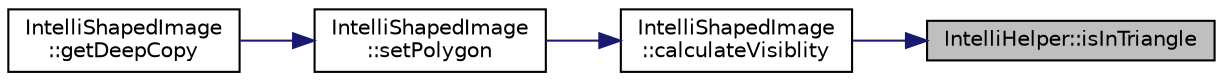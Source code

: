 digraph "IntelliHelper::isInTriangle"
{
 // LATEX_PDF_SIZE
  edge [fontname="Helvetica",fontsize="10",labelfontname="Helvetica",labelfontsize="10"];
  node [fontname="Helvetica",fontsize="10",shape=record];
  rankdir="RL";
  Node1 [label="IntelliHelper::isInTriangle",height=0.2,width=0.4,color="black", fillcolor="grey75", style="filled", fontcolor="black",tooltip=" "];
  Node1 -> Node2 [dir="back",color="midnightblue",fontsize="10",style="solid",fontname="Helvetica"];
  Node2 [label="IntelliShapedImage\l::calculateVisiblity",height=0.2,width=0.4,color="black", fillcolor="white", style="filled",URL="$class_intelli_shaped_image.html#a0221d93c3c8990f7dab332454cc21f50",tooltip=" "];
  Node2 -> Node3 [dir="back",color="midnightblue",fontsize="10",style="solid",fontname="Helvetica"];
  Node3 [label="IntelliShapedImage\l::setPolygon",height=0.2,width=0.4,color="black", fillcolor="white", style="filled",URL="$class_intelli_shaped_image.html#a4b69d75de7a3b85032482982f249458e",tooltip=" "];
  Node3 -> Node4 [dir="back",color="midnightblue",fontsize="10",style="solid",fontname="Helvetica"];
  Node4 [label="IntelliShapedImage\l::getDeepCopy",height=0.2,width=0.4,color="black", fillcolor="white", style="filled",URL="$class_intelli_shaped_image.html#aed0b31e0fa771104399d1f5ff39a0337",tooltip=" "];
}
